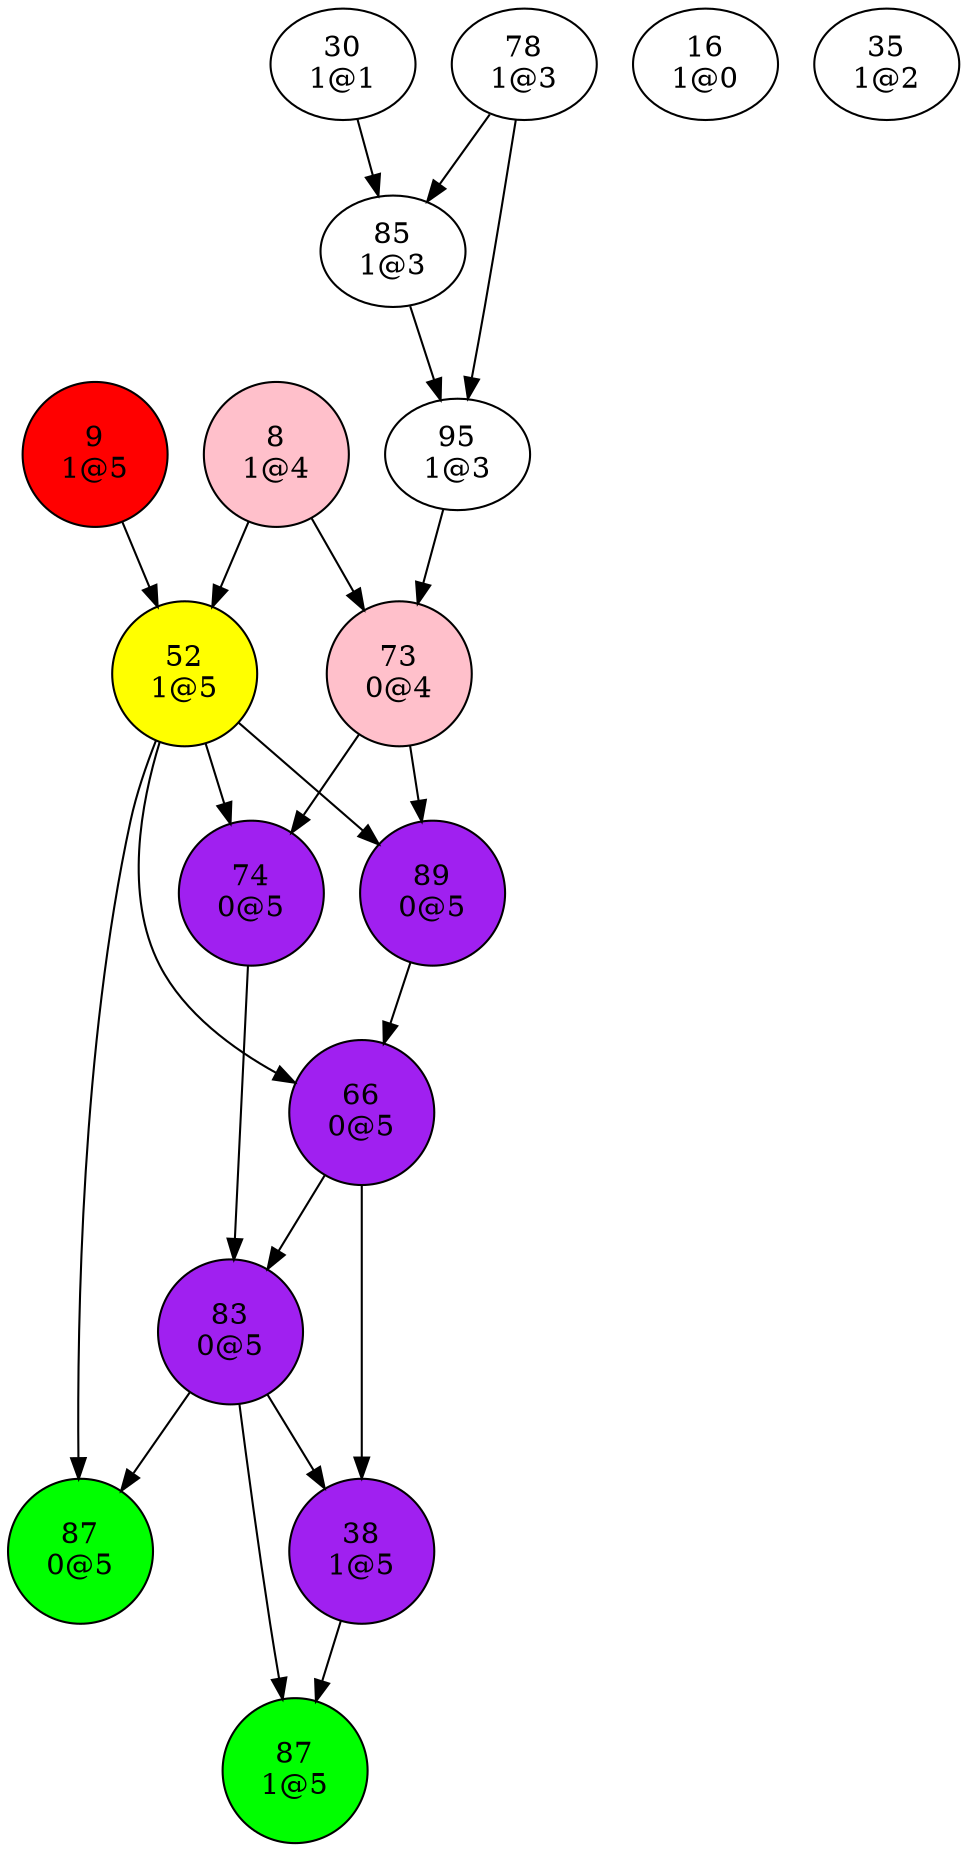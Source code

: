 digraph {
"8
1@4"->"52
1@5";
"8
1@4"->"73
0@4";
"9
1@5"->"52
1@5";
"16
1@0";
"30
1@1"->"85
1@3";
"35
1@2";
"38
1@5"->"87
1@5";
"52
1@5"->"66
0@5";
"52
1@5"->"74
0@5";
"52
1@5"->"87
0@5";
"52
1@5"->"89
0@5";
"66
0@5"->"38
1@5";
"66
0@5"->"83
0@5";
"73
0@4"->"74
0@5";
"73
0@4"->"89
0@5";
"74
0@5"->"83
0@5";
"78
1@3"->"85
1@3";
"78
1@3"->"95
1@3";
"83
0@5"->"38
1@5";
"83
0@5"->"87
0@5";
"83
0@5"->"87
1@5";
"85
1@3"->"95
1@3";
"87
0@5";
"87
1@5";
"89
0@5"->"66
0@5";
"95
1@3"->"73
0@4";
"8
1@4"[shape=circle, style=filled, fillcolor=pink];
"9
1@5"[shape=circle, style=filled, fillcolor=red];
"38
1@5"[shape=circle, style=filled, fillcolor=purple];
"52
1@5"[shape=circle, style=filled, fillcolor=yellow];
"66
0@5"[shape=circle, style=filled, fillcolor=purple];
"73
0@4"[shape=circle, style=filled, fillcolor=pink];
"74
0@5"[shape=circle, style=filled, fillcolor=purple];
"83
0@5"[shape=circle, style=filled, fillcolor=purple];
"87
0@5"[shape=circle, style=filled, fillcolor=green];
"87
1@5"[shape=circle, style=filled, fillcolor=green];
"89
0@5"[shape=circle, style=filled, fillcolor=purple];
}